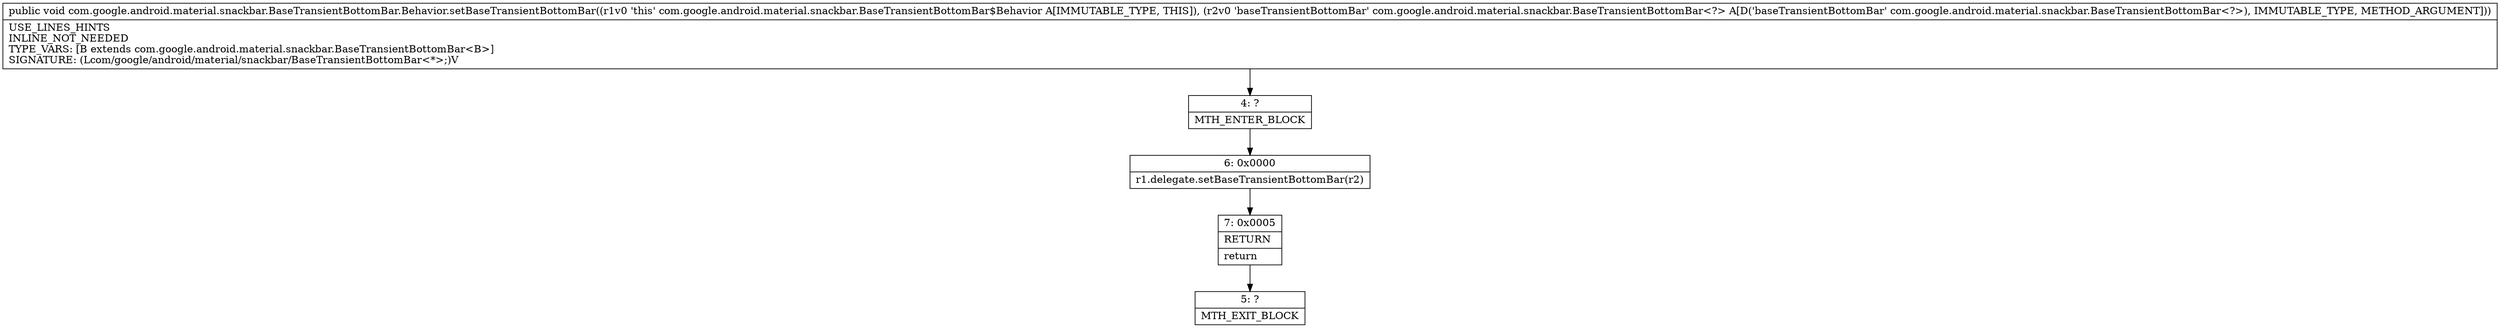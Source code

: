 digraph "CFG forcom.google.android.material.snackbar.BaseTransientBottomBar.Behavior.setBaseTransientBottomBar(Lcom\/google\/android\/material\/snackbar\/BaseTransientBottomBar;)V" {
Node_4 [shape=record,label="{4\:\ ?|MTH_ENTER_BLOCK\l}"];
Node_6 [shape=record,label="{6\:\ 0x0000|r1.delegate.setBaseTransientBottomBar(r2)\l}"];
Node_7 [shape=record,label="{7\:\ 0x0005|RETURN\l|return\l}"];
Node_5 [shape=record,label="{5\:\ ?|MTH_EXIT_BLOCK\l}"];
MethodNode[shape=record,label="{public void com.google.android.material.snackbar.BaseTransientBottomBar.Behavior.setBaseTransientBottomBar((r1v0 'this' com.google.android.material.snackbar.BaseTransientBottomBar$Behavior A[IMMUTABLE_TYPE, THIS]), (r2v0 'baseTransientBottomBar' com.google.android.material.snackbar.BaseTransientBottomBar\<?\> A[D('baseTransientBottomBar' com.google.android.material.snackbar.BaseTransientBottomBar\<?\>), IMMUTABLE_TYPE, METHOD_ARGUMENT]))  | USE_LINES_HINTS\lINLINE_NOT_NEEDED\lTYPE_VARS: [B extends com.google.android.material.snackbar.BaseTransientBottomBar\<B\>]\lSIGNATURE: (Lcom\/google\/android\/material\/snackbar\/BaseTransientBottomBar\<*\>;)V\l}"];
MethodNode -> Node_4;Node_4 -> Node_6;
Node_6 -> Node_7;
Node_7 -> Node_5;
}

